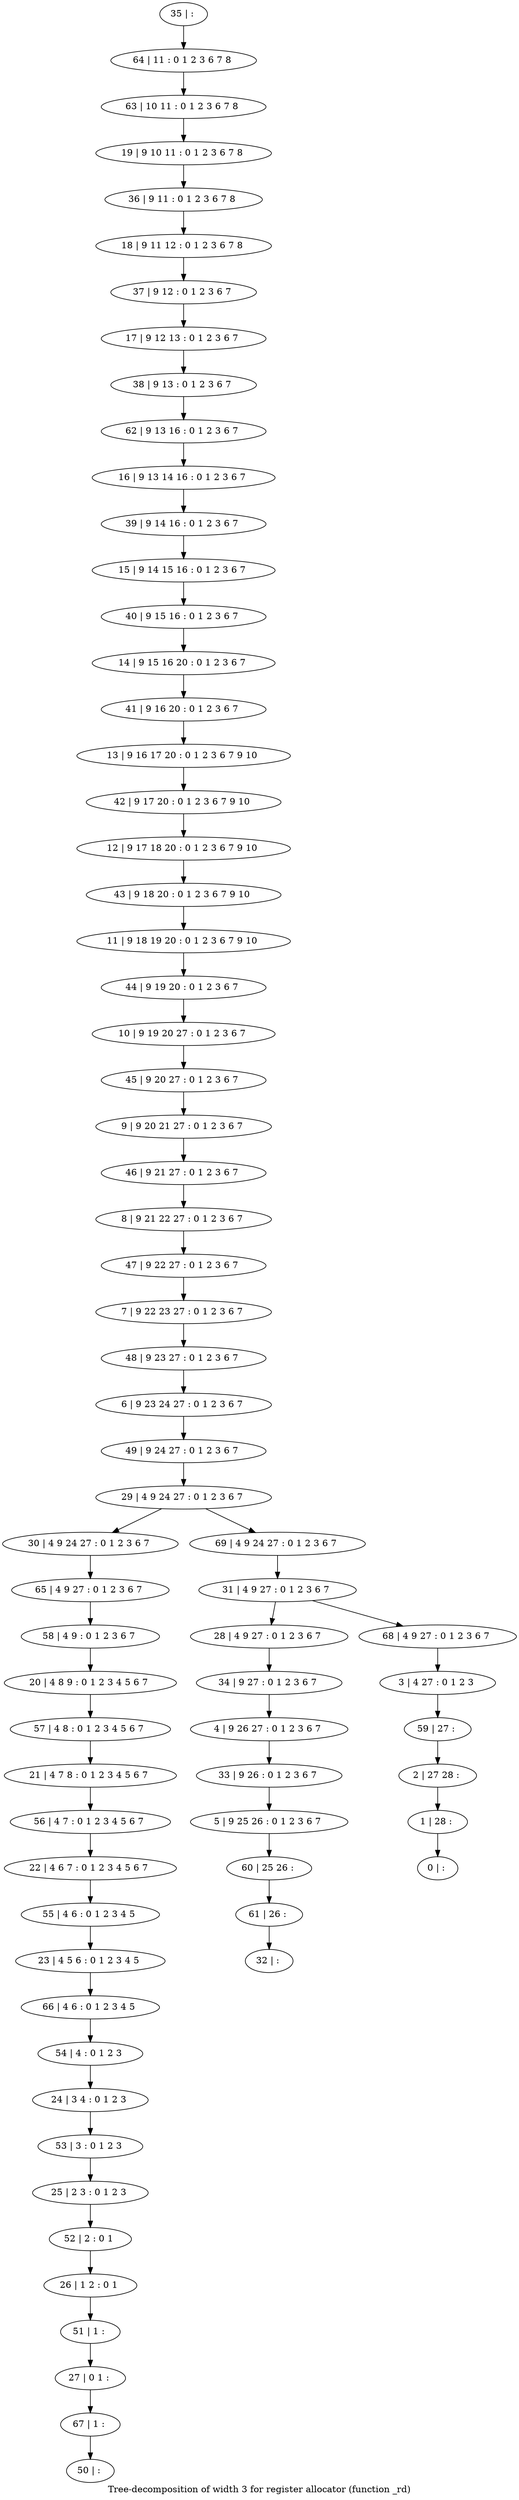 digraph G {
graph [label="Tree-decomposition of width 3 for register allocator (function _rd)"]
0[label="0 | : "];
1[label="1 | 28 : "];
2[label="2 | 27 28 : "];
3[label="3 | 4 27 : 0 1 2 3 "];
4[label="4 | 9 26 27 : 0 1 2 3 6 7 "];
5[label="5 | 9 25 26 : 0 1 2 3 6 7 "];
6[label="6 | 9 23 24 27 : 0 1 2 3 6 7 "];
7[label="7 | 9 22 23 27 : 0 1 2 3 6 7 "];
8[label="8 | 9 21 22 27 : 0 1 2 3 6 7 "];
9[label="9 | 9 20 21 27 : 0 1 2 3 6 7 "];
10[label="10 | 9 19 20 27 : 0 1 2 3 6 7 "];
11[label="11 | 9 18 19 20 : 0 1 2 3 6 7 9 10 "];
12[label="12 | 9 17 18 20 : 0 1 2 3 6 7 9 10 "];
13[label="13 | 9 16 17 20 : 0 1 2 3 6 7 9 10 "];
14[label="14 | 9 15 16 20 : 0 1 2 3 6 7 "];
15[label="15 | 9 14 15 16 : 0 1 2 3 6 7 "];
16[label="16 | 9 13 14 16 : 0 1 2 3 6 7 "];
17[label="17 | 9 12 13 : 0 1 2 3 6 7 "];
18[label="18 | 9 11 12 : 0 1 2 3 6 7 8 "];
19[label="19 | 9 10 11 : 0 1 2 3 6 7 8 "];
20[label="20 | 4 8 9 : 0 1 2 3 4 5 6 7 "];
21[label="21 | 4 7 8 : 0 1 2 3 4 5 6 7 "];
22[label="22 | 4 6 7 : 0 1 2 3 4 5 6 7 "];
23[label="23 | 4 5 6 : 0 1 2 3 4 5 "];
24[label="24 | 3 4 : 0 1 2 3 "];
25[label="25 | 2 3 : 0 1 2 3 "];
26[label="26 | 1 2 : 0 1 "];
27[label="27 | 0 1 : "];
28[label="28 | 4 9 27 : 0 1 2 3 6 7 "];
29[label="29 | 4 9 24 27 : 0 1 2 3 6 7 "];
30[label="30 | 4 9 24 27 : 0 1 2 3 6 7 "];
31[label="31 | 4 9 27 : 0 1 2 3 6 7 "];
32[label="32 | : "];
33[label="33 | 9 26 : 0 1 2 3 6 7 "];
34[label="34 | 9 27 : 0 1 2 3 6 7 "];
35[label="35 | : "];
36[label="36 | 9 11 : 0 1 2 3 6 7 8 "];
37[label="37 | 9 12 : 0 1 2 3 6 7 "];
38[label="38 | 9 13 : 0 1 2 3 6 7 "];
39[label="39 | 9 14 16 : 0 1 2 3 6 7 "];
40[label="40 | 9 15 16 : 0 1 2 3 6 7 "];
41[label="41 | 9 16 20 : 0 1 2 3 6 7 "];
42[label="42 | 9 17 20 : 0 1 2 3 6 7 9 10 "];
43[label="43 | 9 18 20 : 0 1 2 3 6 7 9 10 "];
44[label="44 | 9 19 20 : 0 1 2 3 6 7 "];
45[label="45 | 9 20 27 : 0 1 2 3 6 7 "];
46[label="46 | 9 21 27 : 0 1 2 3 6 7 "];
47[label="47 | 9 22 27 : 0 1 2 3 6 7 "];
48[label="48 | 9 23 27 : 0 1 2 3 6 7 "];
49[label="49 | 9 24 27 : 0 1 2 3 6 7 "];
50[label="50 | : "];
51[label="51 | 1 : "];
52[label="52 | 2 : 0 1 "];
53[label="53 | 3 : 0 1 2 3 "];
54[label="54 | 4 : 0 1 2 3 "];
55[label="55 | 4 6 : 0 1 2 3 4 5 "];
56[label="56 | 4 7 : 0 1 2 3 4 5 6 7 "];
57[label="57 | 4 8 : 0 1 2 3 4 5 6 7 "];
58[label="58 | 4 9 : 0 1 2 3 6 7 "];
59[label="59 | 27 : "];
60[label="60 | 25 26 : "];
61[label="61 | 26 : "];
62[label="62 | 9 13 16 : 0 1 2 3 6 7 "];
63[label="63 | 10 11 : 0 1 2 3 6 7 8 "];
64[label="64 | 11 : 0 1 2 3 6 7 8 "];
65[label="65 | 4 9 27 : 0 1 2 3 6 7 "];
66[label="66 | 4 6 : 0 1 2 3 4 5 "];
67[label="67 | 1 : "];
68[label="68 | 4 9 27 : 0 1 2 3 6 7 "];
69[label="69 | 4 9 24 27 : 0 1 2 3 6 7 "];
33->5 ;
4->33 ;
34->4 ;
28->34 ;
51->27 ;
26->51 ;
52->26 ;
25->52 ;
53->25 ;
24->53 ;
54->24 ;
55->23 ;
22->55 ;
56->22 ;
21->56 ;
57->21 ;
20->57 ;
58->20 ;
5->60 ;
61->32 ;
60->61 ;
65->58 ;
30->65 ;
66->54 ;
23->66 ;
67->50 ;
27->67 ;
35->64 ;
64->63 ;
63->19 ;
19->36 ;
36->18 ;
18->37 ;
37->17 ;
17->38 ;
38->62 ;
62->16 ;
16->39 ;
39->15 ;
15->40 ;
40->14 ;
14->41 ;
41->13 ;
13->42 ;
42->12 ;
12->43 ;
43->11 ;
11->44 ;
44->10 ;
10->45 ;
45->9 ;
9->46 ;
46->8 ;
8->47 ;
47->7 ;
7->48 ;
48->6 ;
6->49 ;
49->29 ;
3->59 ;
59->2 ;
2->1 ;
1->0 ;
68->3 ;
69->31 ;
31->28 ;
31->68 ;
29->30 ;
29->69 ;
}
